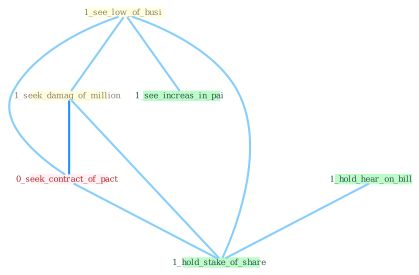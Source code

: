 Graph G{ 
    node
    [shape=polygon,style=filled,width=.5,height=.06,color="#BDFCC9",fixedsize=true,fontsize=4,
    fontcolor="#2f4f4f"];
    {node
    [color="#ffffe0", fontcolor="#8b7d6b"] "1_see_low_of_busi " "1_seek_damag_of_million "}
{node [color="#fff0f5", fontcolor="#b22222"] "0_seek_contract_of_pact "}
edge [color="#B0E2FF"];

	"1_see_low_of_busi " -- "1_seek_damag_of_million " [w="1", color="#87cefa" ];
	"1_see_low_of_busi " -- "0_seek_contract_of_pact " [w="1", color="#87cefa" ];
	"1_see_low_of_busi " -- "1_see_increas_in_pai " [w="1", color="#87cefa" ];
	"1_see_low_of_busi " -- "1_hold_stake_of_share " [w="1", color="#87cefa" ];
	"1_seek_damag_of_million " -- "0_seek_contract_of_pact " [w="2", color="#1e90ff" , len=0.8];
	"1_seek_damag_of_million " -- "1_hold_stake_of_share " [w="1", color="#87cefa" ];
	"0_seek_contract_of_pact " -- "1_hold_stake_of_share " [w="1", color="#87cefa" ];
	"1_hold_hear_on_bill " -- "1_hold_stake_of_share " [w="1", color="#87cefa" ];
}